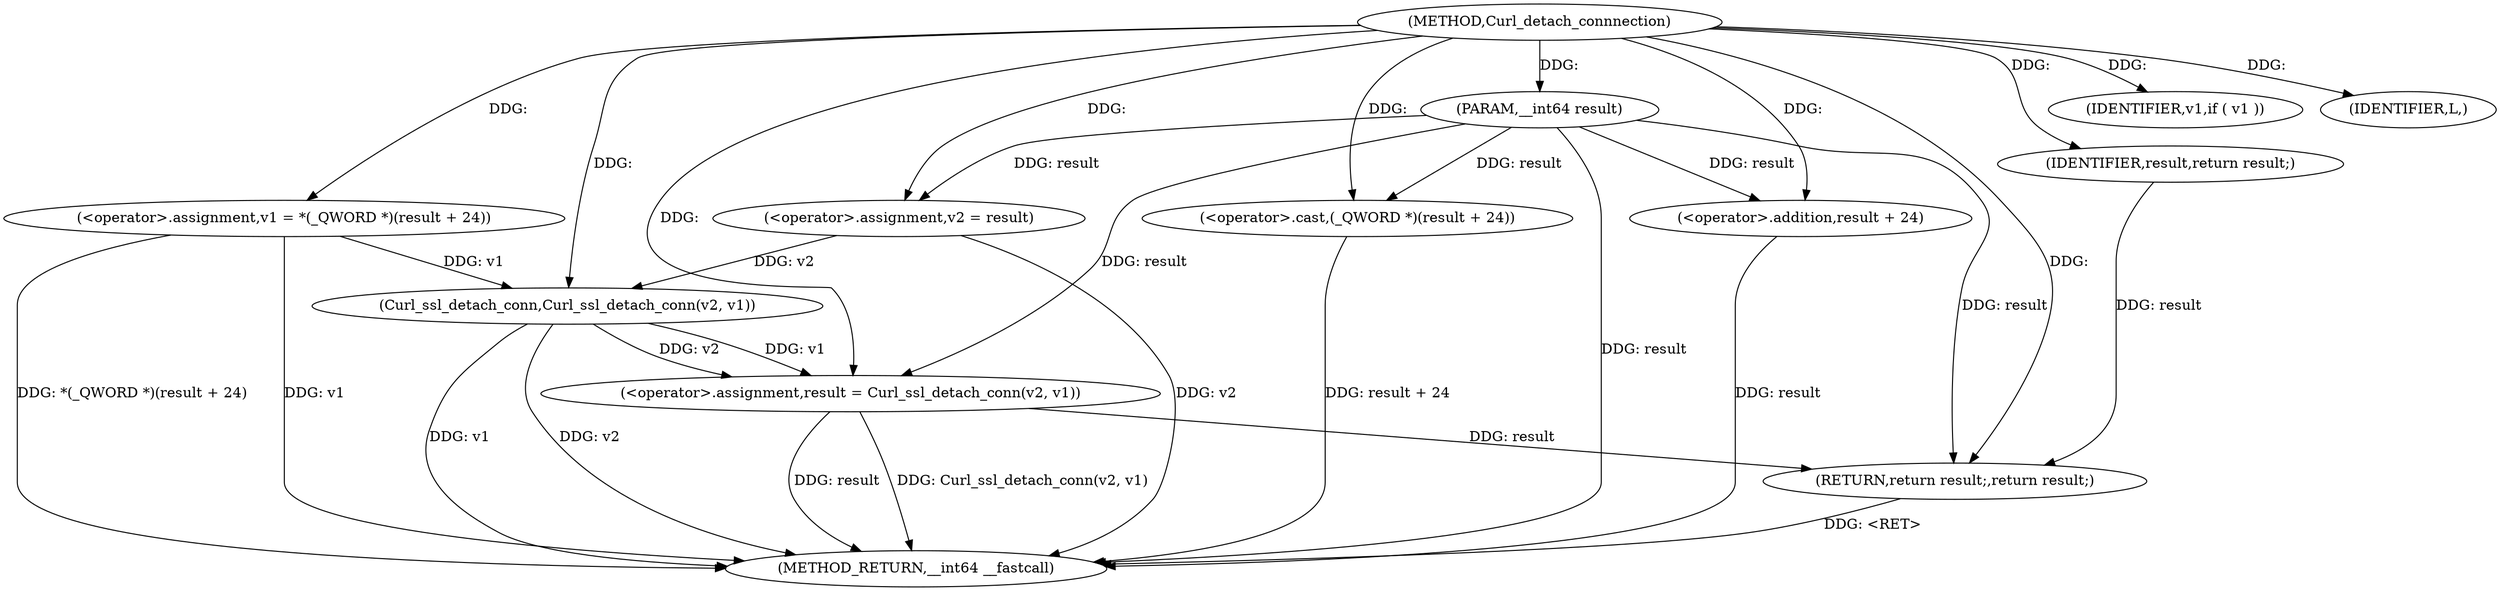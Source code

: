 digraph Curl_detach_connnection {  
"1000103" [label = "(METHOD,Curl_detach_connnection)" ]
"1000130" [label = "(METHOD_RETURN,__int64 __fastcall)" ]
"1000104" [label = "(PARAM,__int64 result)" ]
"1000108" [label = "(<operator>.assignment,v2 = result)" ]
"1000111" [label = "(<operator>.assignment,v1 = *(_QWORD *)(result + 24))" ]
"1000114" [label = "(<operator>.cast,(_QWORD *)(result + 24))" ]
"1000116" [label = "(<operator>.addition,result + 24)" ]
"1000120" [label = "(IDENTIFIER,v1,if ( v1 ))" ]
"1000122" [label = "(<operator>.assignment,result = Curl_ssl_detach_conn(v2, v1))" ]
"1000124" [label = "(Curl_ssl_detach_conn,Curl_ssl_detach_conn(v2, v1))" ]
"1000127" [label = "(IDENTIFIER,L,)" ]
"1000128" [label = "(RETURN,return result;,return result;)" ]
"1000129" [label = "(IDENTIFIER,result,return result;)" ]
  "1000128" -> "1000130"  [ label = "DDG: <RET>"] 
  "1000111" -> "1000130"  [ label = "DDG: *(_QWORD *)(result + 24)"] 
  "1000116" -> "1000130"  [ label = "DDG: result"] 
  "1000108" -> "1000130"  [ label = "DDG: v2"] 
  "1000122" -> "1000130"  [ label = "DDG: Curl_ssl_detach_conn(v2, v1)"] 
  "1000114" -> "1000130"  [ label = "DDG: result + 24"] 
  "1000104" -> "1000130"  [ label = "DDG: result"] 
  "1000111" -> "1000130"  [ label = "DDG: v1"] 
  "1000122" -> "1000130"  [ label = "DDG: result"] 
  "1000124" -> "1000130"  [ label = "DDG: v1"] 
  "1000124" -> "1000130"  [ label = "DDG: v2"] 
  "1000103" -> "1000104"  [ label = "DDG: "] 
  "1000104" -> "1000108"  [ label = "DDG: result"] 
  "1000103" -> "1000108"  [ label = "DDG: "] 
  "1000103" -> "1000111"  [ label = "DDG: "] 
  "1000104" -> "1000114"  [ label = "DDG: result"] 
  "1000103" -> "1000114"  [ label = "DDG: "] 
  "1000104" -> "1000116"  [ label = "DDG: result"] 
  "1000103" -> "1000116"  [ label = "DDG: "] 
  "1000103" -> "1000120"  [ label = "DDG: "] 
  "1000124" -> "1000122"  [ label = "DDG: v2"] 
  "1000124" -> "1000122"  [ label = "DDG: v1"] 
  "1000104" -> "1000122"  [ label = "DDG: result"] 
  "1000103" -> "1000122"  [ label = "DDG: "] 
  "1000108" -> "1000124"  [ label = "DDG: v2"] 
  "1000103" -> "1000124"  [ label = "DDG: "] 
  "1000111" -> "1000124"  [ label = "DDG: v1"] 
  "1000103" -> "1000127"  [ label = "DDG: "] 
  "1000129" -> "1000128"  [ label = "DDG: result"] 
  "1000122" -> "1000128"  [ label = "DDG: result"] 
  "1000104" -> "1000128"  [ label = "DDG: result"] 
  "1000103" -> "1000128"  [ label = "DDG: "] 
  "1000103" -> "1000129"  [ label = "DDG: "] 
}
